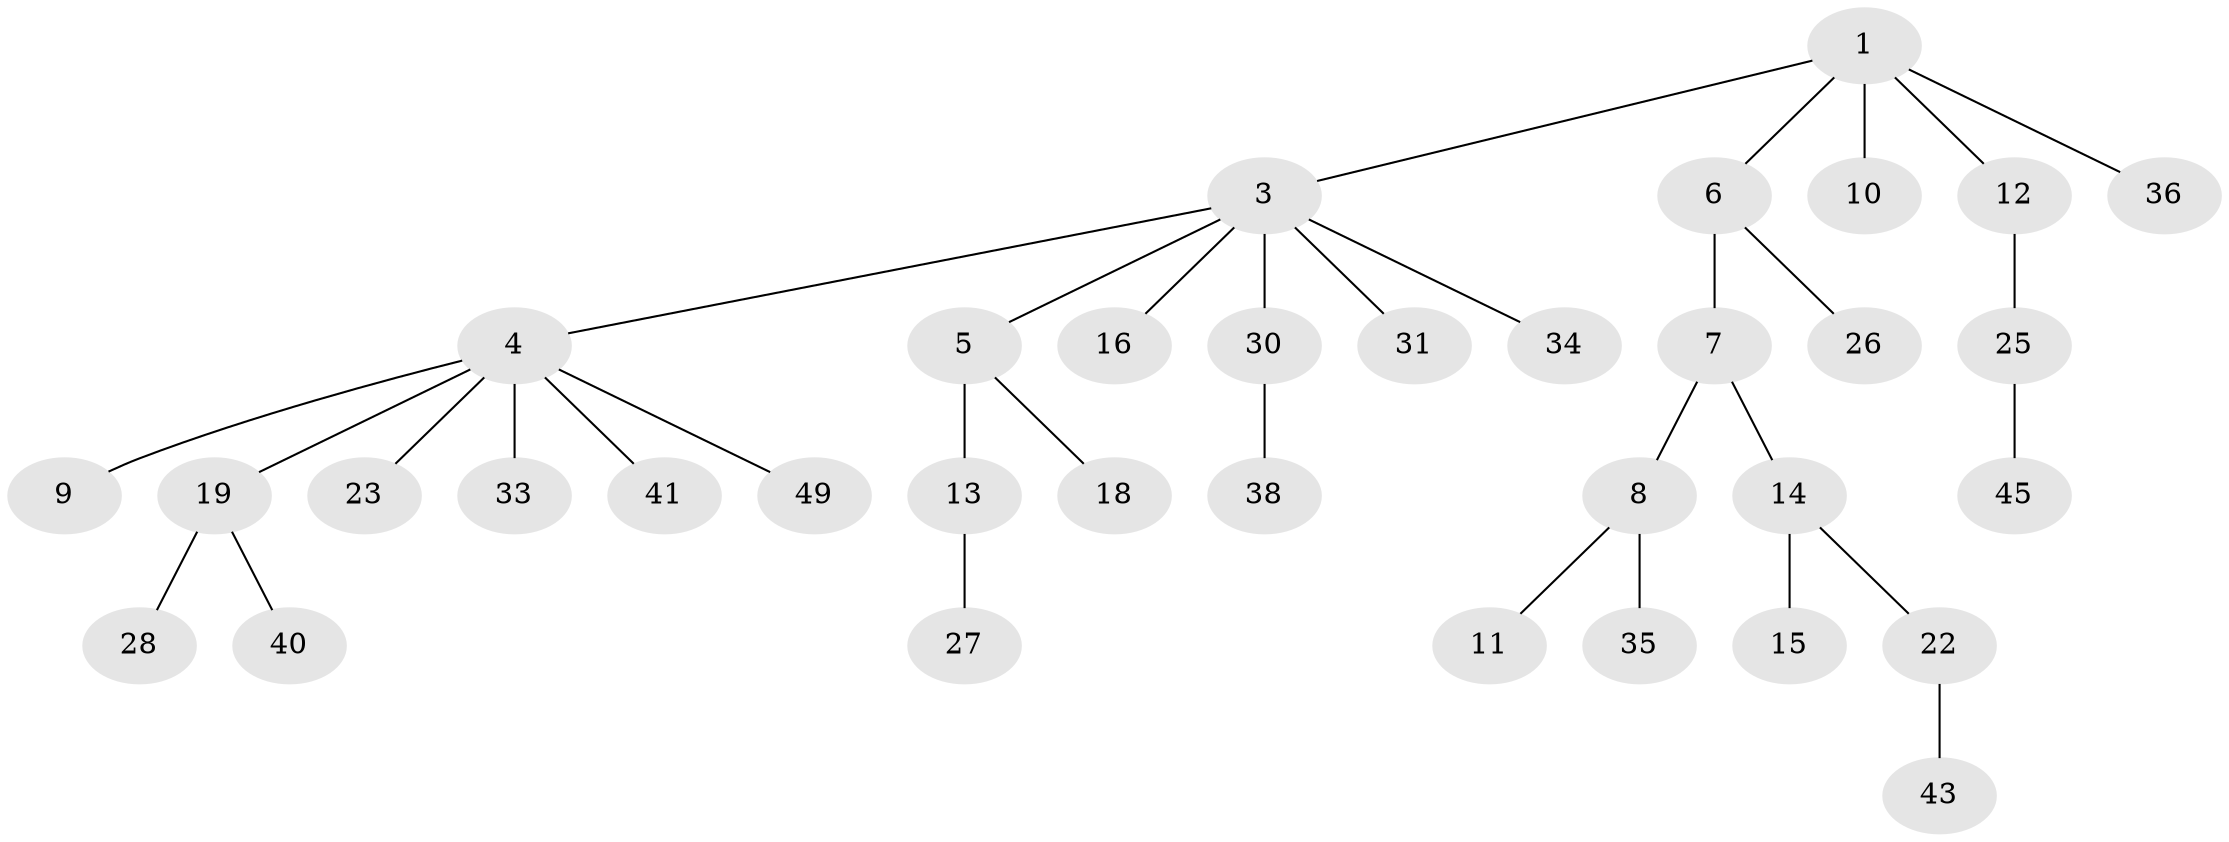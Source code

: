 // original degree distribution, {4: 0.13725490196078433, 3: 0.09803921568627451, 7: 0.0196078431372549, 5: 0.0196078431372549, 1: 0.5686274509803921, 2: 0.1568627450980392}
// Generated by graph-tools (version 1.1) at 2025/42/03/06/25 10:42:02]
// undirected, 35 vertices, 34 edges
graph export_dot {
graph [start="1"]
  node [color=gray90,style=filled];
  1 [super="+2"];
  3 [super="+32"];
  4 [super="+20"];
  5 [super="+17"];
  6 [super="+46"];
  7 [super="+51"];
  8 [super="+24"];
  9;
  10;
  11;
  12 [super="+21"];
  13 [super="+42"];
  14 [super="+48"];
  15 [super="+50"];
  16;
  18;
  19 [super="+37"];
  22 [super="+29"];
  23;
  25;
  26;
  27;
  28;
  30;
  31;
  33;
  34 [super="+39"];
  35;
  36;
  38;
  40 [super="+44"];
  41;
  43;
  45 [super="+47"];
  49;
  1 -- 10;
  1 -- 12;
  1 -- 36;
  1 -- 3;
  1 -- 6;
  3 -- 4;
  3 -- 5;
  3 -- 16;
  3 -- 30;
  3 -- 31;
  3 -- 34;
  4 -- 9;
  4 -- 19;
  4 -- 23;
  4 -- 33;
  4 -- 41;
  4 -- 49;
  5 -- 13;
  5 -- 18;
  6 -- 7;
  6 -- 26;
  7 -- 8;
  7 -- 14;
  8 -- 11;
  8 -- 35;
  12 -- 25;
  13 -- 27;
  14 -- 15;
  14 -- 22;
  19 -- 28;
  19 -- 40;
  22 -- 43;
  25 -- 45;
  30 -- 38;
}
